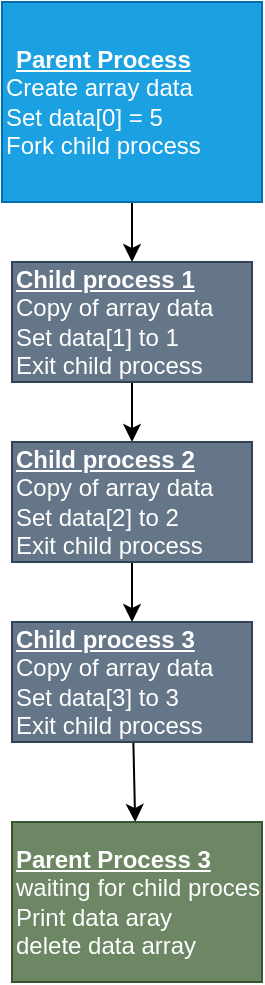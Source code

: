 <mxfile>
    <diagram id="Earqj4RHGFs02I9Q0XhT" name="Page-1">
        <mxGraphModel dx="1386" dy="797" grid="1" gridSize="10" guides="1" tooltips="1" connect="1" arrows="1" fold="1" page="1" pageScale="1" pageWidth="850" pageHeight="1100" math="0" shadow="0">
            <root>
                <mxCell id="0"/>
                <mxCell id="1" parent="0"/>
                <mxCell id="9" value="" style="edgeStyle=none;html=1;" edge="1" parent="1" source="2" target="4">
                    <mxGeometry relative="1" as="geometry"/>
                </mxCell>
                <mxCell id="2" value="&lt;div style=&quot;text-align: center;&quot;&gt;&lt;b style=&quot;background-color: initial;&quot;&gt;&lt;u&gt;Parent Process&lt;/u&gt;&lt;/b&gt;&lt;/div&gt;&lt;div style=&quot;&quot;&gt;&lt;span style=&quot;background-color: initial;&quot;&gt;Create array data&lt;/span&gt;&lt;/div&gt;&lt;div style=&quot;&quot;&gt;&lt;span style=&quot;background-color: initial;&quot;&gt;Set data[0] = 5&lt;/span&gt;&lt;/div&gt;&lt;div style=&quot;&quot;&gt;&lt;span style=&quot;background-color: initial;&quot;&gt;Fork child process&lt;/span&gt;&lt;/div&gt;" style="whiteSpace=wrap;html=1;align=left;fillColor=#1ba1e2;fontColor=#ffffff;strokeColor=#006EAF;" vertex="1" parent="1">
                    <mxGeometry x="300" y="130" width="130" height="100" as="geometry"/>
                </mxCell>
                <mxCell id="7" value="" style="edgeStyle=none;html=1;" edge="1" parent="1" source="4" target="6">
                    <mxGeometry relative="1" as="geometry"/>
                </mxCell>
                <mxCell id="4" value="&lt;b&gt;&lt;u&gt;Child process 1&lt;br&gt;&lt;/u&gt;&lt;/b&gt;Copy of array data&lt;br&gt;Set data[1] to 1&lt;br&gt;Exit child process" style="whiteSpace=wrap;html=1;fillColor=#647687;fontColor=#ffffff;strokeColor=#314354;align=left;" vertex="1" parent="1">
                    <mxGeometry x="305" y="260" width="120" height="60" as="geometry"/>
                </mxCell>
                <mxCell id="13" value="" style="edgeStyle=none;html=1;" edge="1" parent="1" source="5" target="12">
                    <mxGeometry relative="1" as="geometry"/>
                </mxCell>
                <mxCell id="5" value="&lt;b&gt;&lt;u&gt;Child process 3&lt;br&gt;&lt;/u&gt;&lt;/b&gt;Copy of array data&lt;br&gt;Set data[3] to 3&lt;br&gt;Exit child process" style="whiteSpace=wrap;html=1;fillColor=#647687;fontColor=#ffffff;strokeColor=#314354;align=left;" vertex="1" parent="1">
                    <mxGeometry x="305" y="440" width="120" height="60" as="geometry"/>
                </mxCell>
                <mxCell id="8" value="" style="edgeStyle=none;html=1;" edge="1" parent="1" source="6" target="5">
                    <mxGeometry relative="1" as="geometry"/>
                </mxCell>
                <mxCell id="6" value="&lt;b&gt;&lt;u&gt;Child process 2&lt;/u&gt;&lt;/b&gt;&lt;br&gt;Copy of array data&lt;br&gt;Set data[2] to 2&lt;br&gt;Exit child process" style="whiteSpace=wrap;html=1;fillColor=#647687;fontColor=#ffffff;strokeColor=#314354;align=left;" vertex="1" parent="1">
                    <mxGeometry x="305" y="350" width="120" height="60" as="geometry"/>
                </mxCell>
                <mxCell id="12" value="&lt;b&gt;&lt;u&gt;&lt;span style=&quot;&quot;&gt;Parent Process 3&lt;/span&gt;&lt;br style=&quot;&quot;&gt;&lt;/u&gt;&lt;/b&gt;&lt;span style=&quot;&quot;&gt;waiting for child proces &lt;br&gt;&lt;div style=&quot;&quot;&gt;&lt;span style=&quot;background-color: initial;&quot;&gt;Print data aray&lt;/span&gt;&lt;/div&gt;&lt;/span&gt;&lt;span style=&quot;&quot;&gt;delete data array&lt;/span&gt;" style="whiteSpace=wrap;html=1;fillColor=#6d8764;fontColor=#ffffff;strokeColor=#3A5431;align=left;" vertex="1" parent="1">
                    <mxGeometry x="305" y="540" width="125" height="80" as="geometry"/>
                </mxCell>
            </root>
        </mxGraphModel>
    </diagram>
</mxfile>